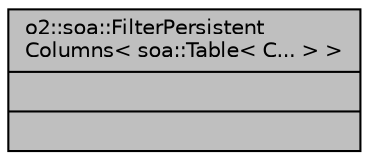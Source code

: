 digraph "o2::soa::FilterPersistentColumns&lt; soa::Table&lt; C... &gt; &gt;"
{
 // INTERACTIVE_SVG=YES
  bgcolor="transparent";
  edge [fontname="Helvetica",fontsize="10",labelfontname="Helvetica",labelfontsize="10"];
  node [fontname="Helvetica",fontsize="10",shape=record];
  Node1 [label="{o2::soa::FilterPersistent\lColumns\< soa::Table\< C... \> \>\n||}",height=0.2,width=0.4,color="black", fillcolor="grey75", style="filled", fontcolor="black"];
}
